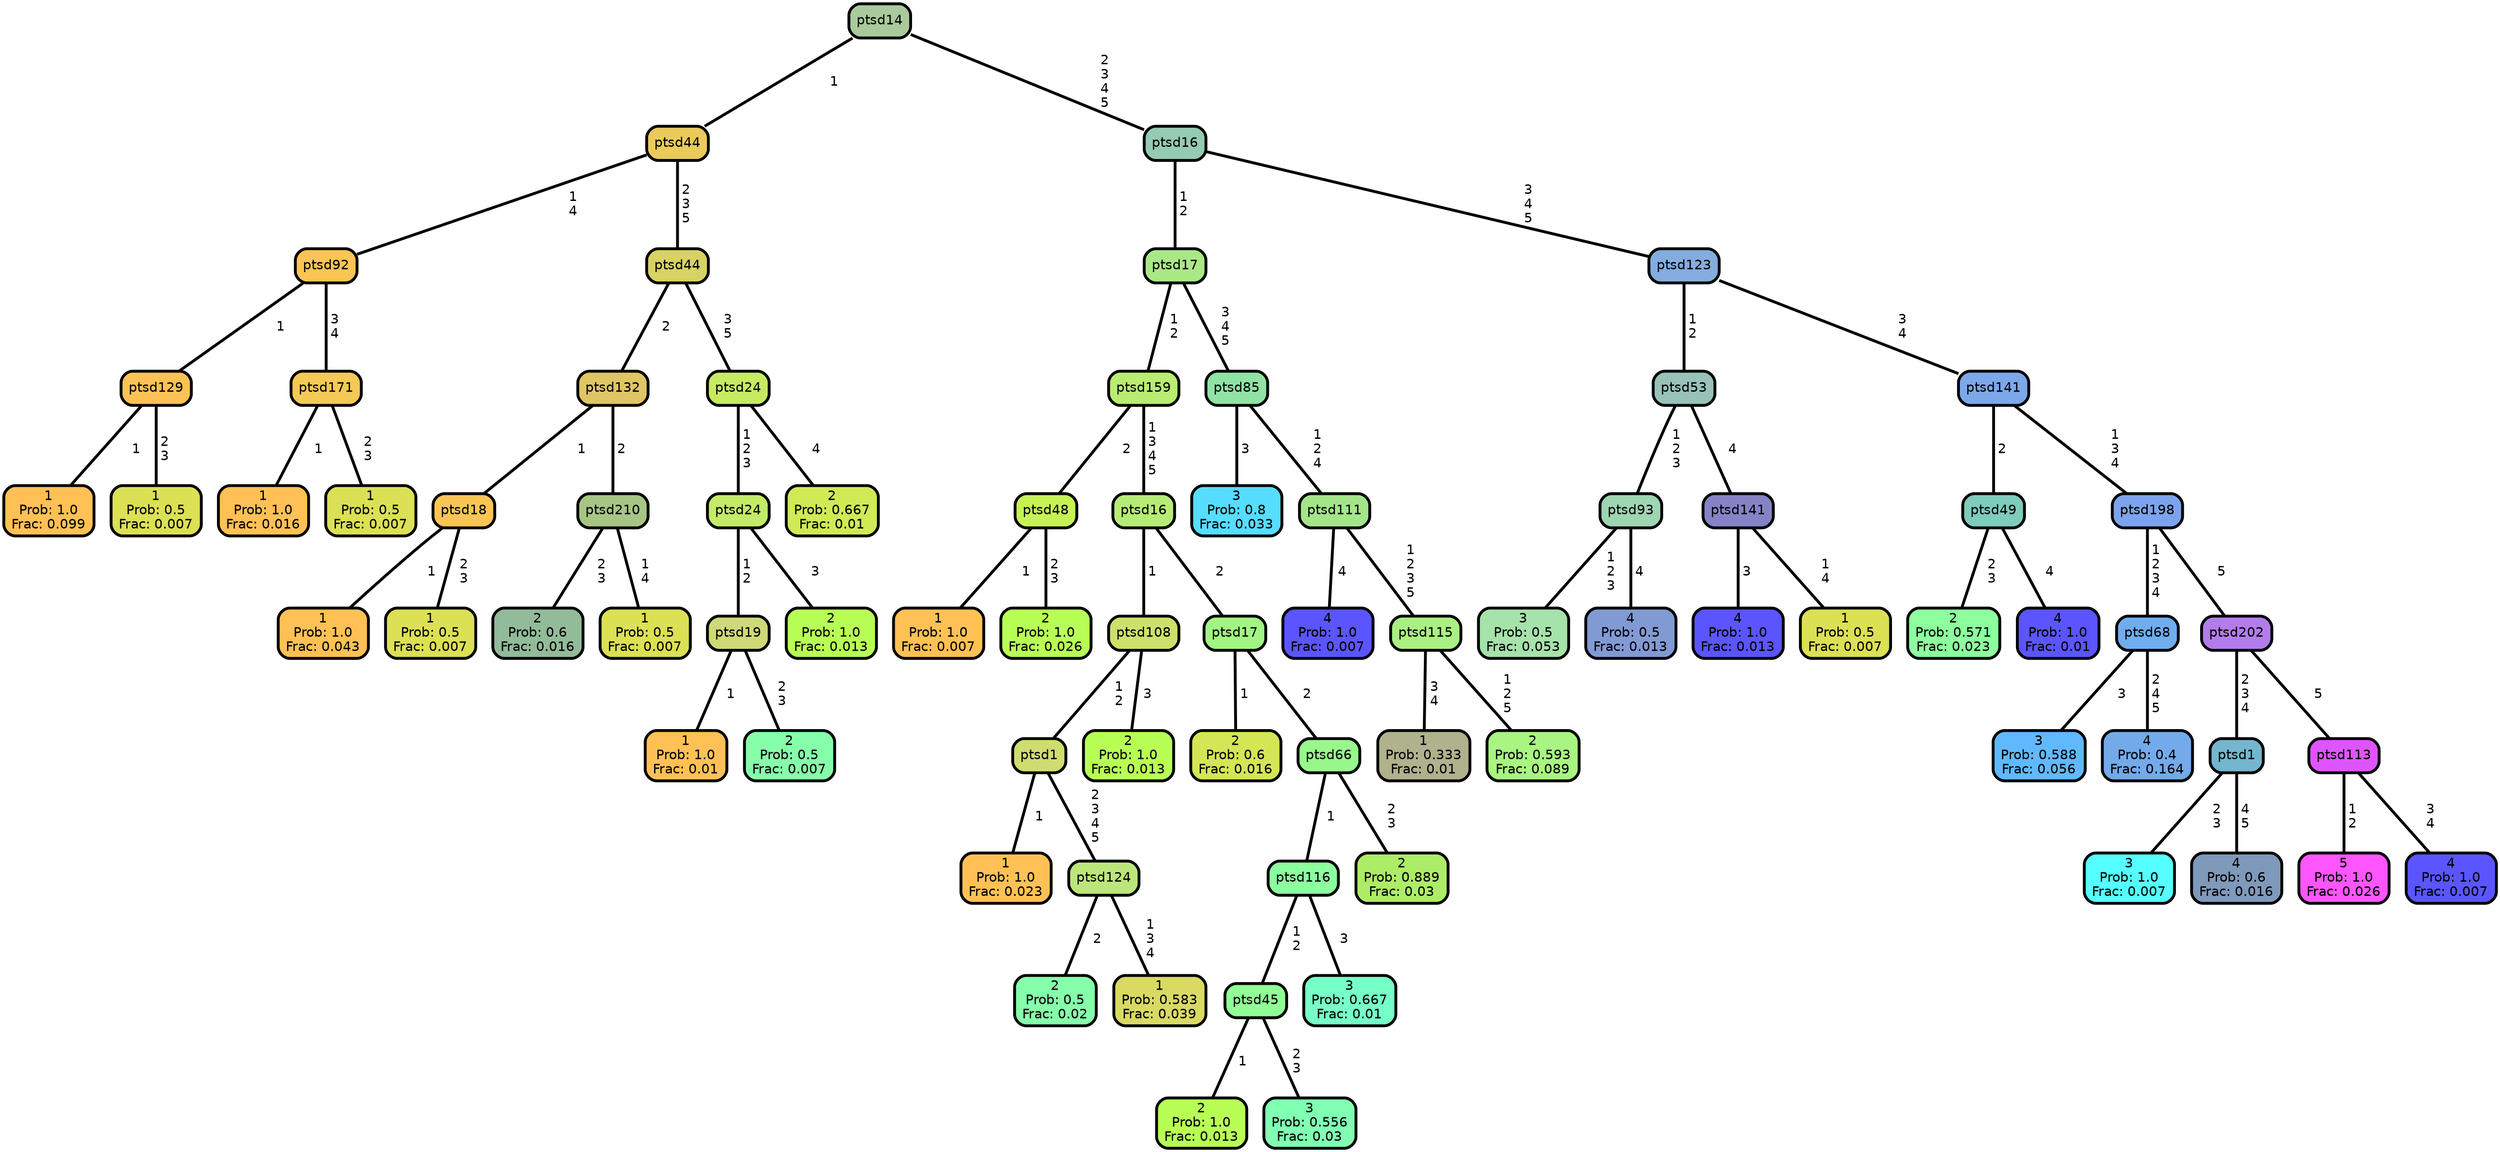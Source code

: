graph Tree {
node [shape=box, style="filled, rounded",color="black",penwidth="3",fontcolor="black",                 fontname=helvetica] ;
graph [ranksep="0 equally", splines=straight,                 bgcolor=transparent, dpi=200] ;
edge [fontname=helvetica, color=black] ;
0 [label="1
Prob: 1.0
Frac: 0.099", fillcolor="#ffc155"] ;
1 [label="ptsd129", fillcolor="#fcc255"] ;
2 [label="1
Prob: 0.5
Frac: 0.007", fillcolor="#dbe055"] ;
3 [label="ptsd92", fillcolor="#fbc455"] ;
4 [label="1
Prob: 1.0
Frac: 0.016", fillcolor="#ffc155"] ;
5 [label="ptsd171", fillcolor="#f4c955"] ;
6 [label="1
Prob: 0.5
Frac: 0.007", fillcolor="#dbe055"] ;
7 [label="ptsd44", fillcolor="#eaca5b"] ;
8 [label="1
Prob: 1.0
Frac: 0.043", fillcolor="#ffc155"] ;
9 [label="ptsd18", fillcolor="#fac555"] ;
10 [label="1
Prob: 0.5
Frac: 0.007", fillcolor="#dbe055"] ;
11 [label="ptsd132", fillcolor="#dfc564"] ;
12 [label="2
Prob: 0.6
Frac: 0.016", fillcolor="#92bb99"] ;
13 [label="ptsd210", fillcolor="#a7c585"] ;
14 [label="1
Prob: 0.5
Frac: 0.007", fillcolor="#dbe055"] ;
15 [label="ptsd44", fillcolor="#d7d264"] ;
16 [label="1
Prob: 1.0
Frac: 0.01", fillcolor="#ffc155"] ;
17 [label="ptsd19", fillcolor="#ced977"] ;
18 [label="2
Prob: 0.5
Frac: 0.007", fillcolor="#86ffaa"] ;
19 [label="ptsd24", fillcolor="#c4ea67"] ;
20 [label="2
Prob: 1.0
Frac: 0.013", fillcolor="#b8ff55"] ;
21 [label="ptsd24", fillcolor="#c7ea63"] ;
22 [label="2
Prob: 0.667
Frac: 0.01", fillcolor="#cfea55"] ;
23 [label="ptsd14", fillcolor="#aaca9e"] ;
24 [label="1
Prob: 1.0
Frac: 0.007", fillcolor="#ffc155"] ;
25 [label="ptsd48", fillcolor="#c6f255"] ;
26 [label="2
Prob: 1.0
Frac: 0.026", fillcolor="#b8ff55"] ;
27 [label="ptsd159", fillcolor="#b9ec72"] ;
28 [label="1
Prob: 1.0
Frac: 0.023", fillcolor="#ffc155"] ;
29 [label="ptsd1", fillcolor="#cfdc70"] ;
30 [label="2
Prob: 0.5
Frac: 0.02", fillcolor="#86ffaa"] ;
31 [label="ptsd124", fillcolor="#bde67a"] ;
32 [label="1
Prob: 0.583
Frac: 0.039", fillcolor="#d9da63"] ;
33 [label="ptsd108", fillcolor="#cce16c"] ;
34 [label="2
Prob: 1.0
Frac: 0.013", fillcolor="#b8ff55"] ;
35 [label="ptsd16", fillcolor="#b7eb77"] ;
36 [label="2
Prob: 0.6
Frac: 0.016", fillcolor="#d4e655"] ;
37 [label="ptsd17", fillcolor="#a2f582"] ;
38 [label="2
Prob: 1.0
Frac: 0.013", fillcolor="#b8ff55"] ;
39 [label="ptsd45", fillcolor="#91ff96"] ;
40 [label="3
Prob: 0.556
Frac: 0.03", fillcolor="#81ffb3"] ;
41 [label="ptsd116", fillcolor="#8cff9f"] ;
42 [label="3
Prob: 0.667
Frac: 0.01", fillcolor="#76ffc6"] ;
43 [label="ptsd66", fillcolor="#98f88b"] ;
44 [label="2
Prob: 0.889
Frac: 0.03", fillcolor="#adec67"] ;
45 [label="ptsd17", fillcolor="#aae886"] ;
46 [label="3
Prob: 0.8
Frac: 0.033", fillcolor="#56ddff"] ;
47 [label="ptsd85", fillcolor="#91e3a5"] ;
48 [label="4
Prob: 1.0
Frac: 0.007", fillcolor="#5a55ff"] ;
49 [label="ptsd111", fillcolor="#a4e58a"] ;
50 [label="1
Prob: 0.333
Frac: 0.01", fillcolor="#b0b18d"] ;
51 [label="ptsd115", fillcolor="#a9ef82"] ;
52 [label="2
Prob: 0.593
Frac: 0.089", fillcolor="#a8f581"] ;
53 [label="ptsd16", fillcolor="#95cab3"] ;
54 [label="3
Prob: 0.5
Frac: 0.053", fillcolor="#a5e3aa"] ;
55 [label="ptsd93", fillcolor="#9ed5b2"] ;
56 [label="4
Prob: 0.5
Frac: 0.013", fillcolor="#829ad4"] ;
57 [label="ptsd53", fillcolor="#98c2b7"] ;
58 [label="4
Prob: 1.0
Frac: 0.013", fillcolor="#5a55ff"] ;
59 [label="ptsd141", fillcolor="#8583c6"] ;
60 [label="1
Prob: 0.5
Frac: 0.007", fillcolor="#dbe055"] ;
61 [label="ptsd123", fillcolor="#82adde"] ;
62 [label="2
Prob: 0.571
Frac: 0.023", fillcolor="#8dff9d"] ;
63 [label="ptsd49", fillcolor="#7eccbb"] ;
64 [label="4
Prob: 1.0
Frac: 0.01", fillcolor="#5a55ff"] ;
65 [label="ptsd141", fillcolor="#7ca8e9"] ;
66 [label="3
Prob: 0.588
Frac: 0.056", fillcolor="#60b9ff"] ;
67 [label="ptsd68", fillcolor="#6fadef"] ;
68 [label="4
Prob: 0.4
Frac: 0.164", fillcolor="#73aaea"] ;
69 [label="ptsd198", fillcolor="#7ca3ee"] ;
70 [label="3
Prob: 1.0
Frac: 0.007", fillcolor="#55ffff"] ;
71 [label="ptsd1", fillcolor="#73b6ce"] ;
72 [label="4
Prob: 0.6
Frac: 0.016", fillcolor="#7f99bb"] ;
73 [label="ptsd202", fillcolor="#b27deb"] ;
74 [label="5
Prob: 1.0
Frac: 0.026", fillcolor="#ff55ff"] ;
75 [label="ptsd113", fillcolor="#de55ff"] ;
76 [label="4
Prob: 1.0
Frac: 0.007", fillcolor="#5a55ff"] ;
1 -- 0 [label=" 1",penwidth=3] ;
1 -- 2 [label=" 2\n 3",penwidth=3] ;
3 -- 1 [label=" 1",penwidth=3] ;
3 -- 5 [label=" 3\n 4",penwidth=3] ;
5 -- 4 [label=" 1",penwidth=3] ;
5 -- 6 [label=" 2\n 3",penwidth=3] ;
7 -- 3 [label=" 1\n 4",penwidth=3] ;
7 -- 15 [label=" 2\n 3\n 5",penwidth=3] ;
9 -- 8 [label=" 1",penwidth=3] ;
9 -- 10 [label=" 2\n 3",penwidth=3] ;
11 -- 9 [label=" 1",penwidth=3] ;
11 -- 13 [label=" 2",penwidth=3] ;
13 -- 12 [label=" 2\n 3",penwidth=3] ;
13 -- 14 [label=" 1\n 4",penwidth=3] ;
15 -- 11 [label=" 2",penwidth=3] ;
15 -- 21 [label=" 3\n 5",penwidth=3] ;
17 -- 16 [label=" 1",penwidth=3] ;
17 -- 18 [label=" 2\n 3",penwidth=3] ;
19 -- 17 [label=" 1\n 2",penwidth=3] ;
19 -- 20 [label=" 3",penwidth=3] ;
21 -- 19 [label=" 1\n 2\n 3",penwidth=3] ;
21 -- 22 [label=" 4",penwidth=3] ;
23 -- 7 [label=" 1",penwidth=3] ;
23 -- 53 [label=" 2\n 3\n 4\n 5",penwidth=3] ;
25 -- 24 [label=" 1",penwidth=3] ;
25 -- 26 [label=" 2\n 3",penwidth=3] ;
27 -- 25 [label=" 2",penwidth=3] ;
27 -- 35 [label=" 1\n 3\n 4\n 5",penwidth=3] ;
29 -- 28 [label=" 1",penwidth=3] ;
29 -- 31 [label=" 2\n 3\n 4\n 5",penwidth=3] ;
31 -- 30 [label=" 2",penwidth=3] ;
31 -- 32 [label=" 1\n 3\n 4",penwidth=3] ;
33 -- 29 [label=" 1\n 2",penwidth=3] ;
33 -- 34 [label=" 3",penwidth=3] ;
35 -- 33 [label=" 1",penwidth=3] ;
35 -- 37 [label=" 2",penwidth=3] ;
37 -- 36 [label=" 1",penwidth=3] ;
37 -- 43 [label=" 2",penwidth=3] ;
39 -- 38 [label=" 1",penwidth=3] ;
39 -- 40 [label=" 2\n 3",penwidth=3] ;
41 -- 39 [label=" 1\n 2",penwidth=3] ;
41 -- 42 [label=" 3",penwidth=3] ;
43 -- 41 [label=" 1",penwidth=3] ;
43 -- 44 [label=" 2\n 3",penwidth=3] ;
45 -- 27 [label=" 1\n 2",penwidth=3] ;
45 -- 47 [label=" 3\n 4\n 5",penwidth=3] ;
47 -- 46 [label=" 3",penwidth=3] ;
47 -- 49 [label=" 1\n 2\n 4",penwidth=3] ;
49 -- 48 [label=" 4",penwidth=3] ;
49 -- 51 [label=" 1\n 2\n 3\n 5",penwidth=3] ;
51 -- 50 [label=" 3\n 4",penwidth=3] ;
51 -- 52 [label=" 1\n 2\n 5",penwidth=3] ;
53 -- 45 [label=" 1\n 2",penwidth=3] ;
53 -- 61 [label=" 3\n 4\n 5",penwidth=3] ;
55 -- 54 [label=" 1\n 2\n 3",penwidth=3] ;
55 -- 56 [label=" 4",penwidth=3] ;
57 -- 55 [label=" 1\n 2\n 3",penwidth=3] ;
57 -- 59 [label=" 4",penwidth=3] ;
59 -- 58 [label=" 3",penwidth=3] ;
59 -- 60 [label=" 1\n 4",penwidth=3] ;
61 -- 57 [label=" 1\n 2",penwidth=3] ;
61 -- 65 [label=" 3\n 4",penwidth=3] ;
63 -- 62 [label=" 2\n 3",penwidth=3] ;
63 -- 64 [label=" 4",penwidth=3] ;
65 -- 63 [label=" 2",penwidth=3] ;
65 -- 69 [label=" 1\n 3\n 4",penwidth=3] ;
67 -- 66 [label=" 3",penwidth=3] ;
67 -- 68 [label=" 2\n 4\n 5",penwidth=3] ;
69 -- 67 [label=" 1\n 2\n 3\n 4",penwidth=3] ;
69 -- 73 [label=" 5",penwidth=3] ;
71 -- 70 [label=" 2\n 3",penwidth=3] ;
71 -- 72 [label=" 4\n 5",penwidth=3] ;
73 -- 71 [label=" 2\n 3\n 4",penwidth=3] ;
73 -- 75 [label=" 5",penwidth=3] ;
75 -- 74 [label=" 1\n 2",penwidth=3] ;
75 -- 76 [label=" 3\n 4",penwidth=3] ;
{rank = same;}}